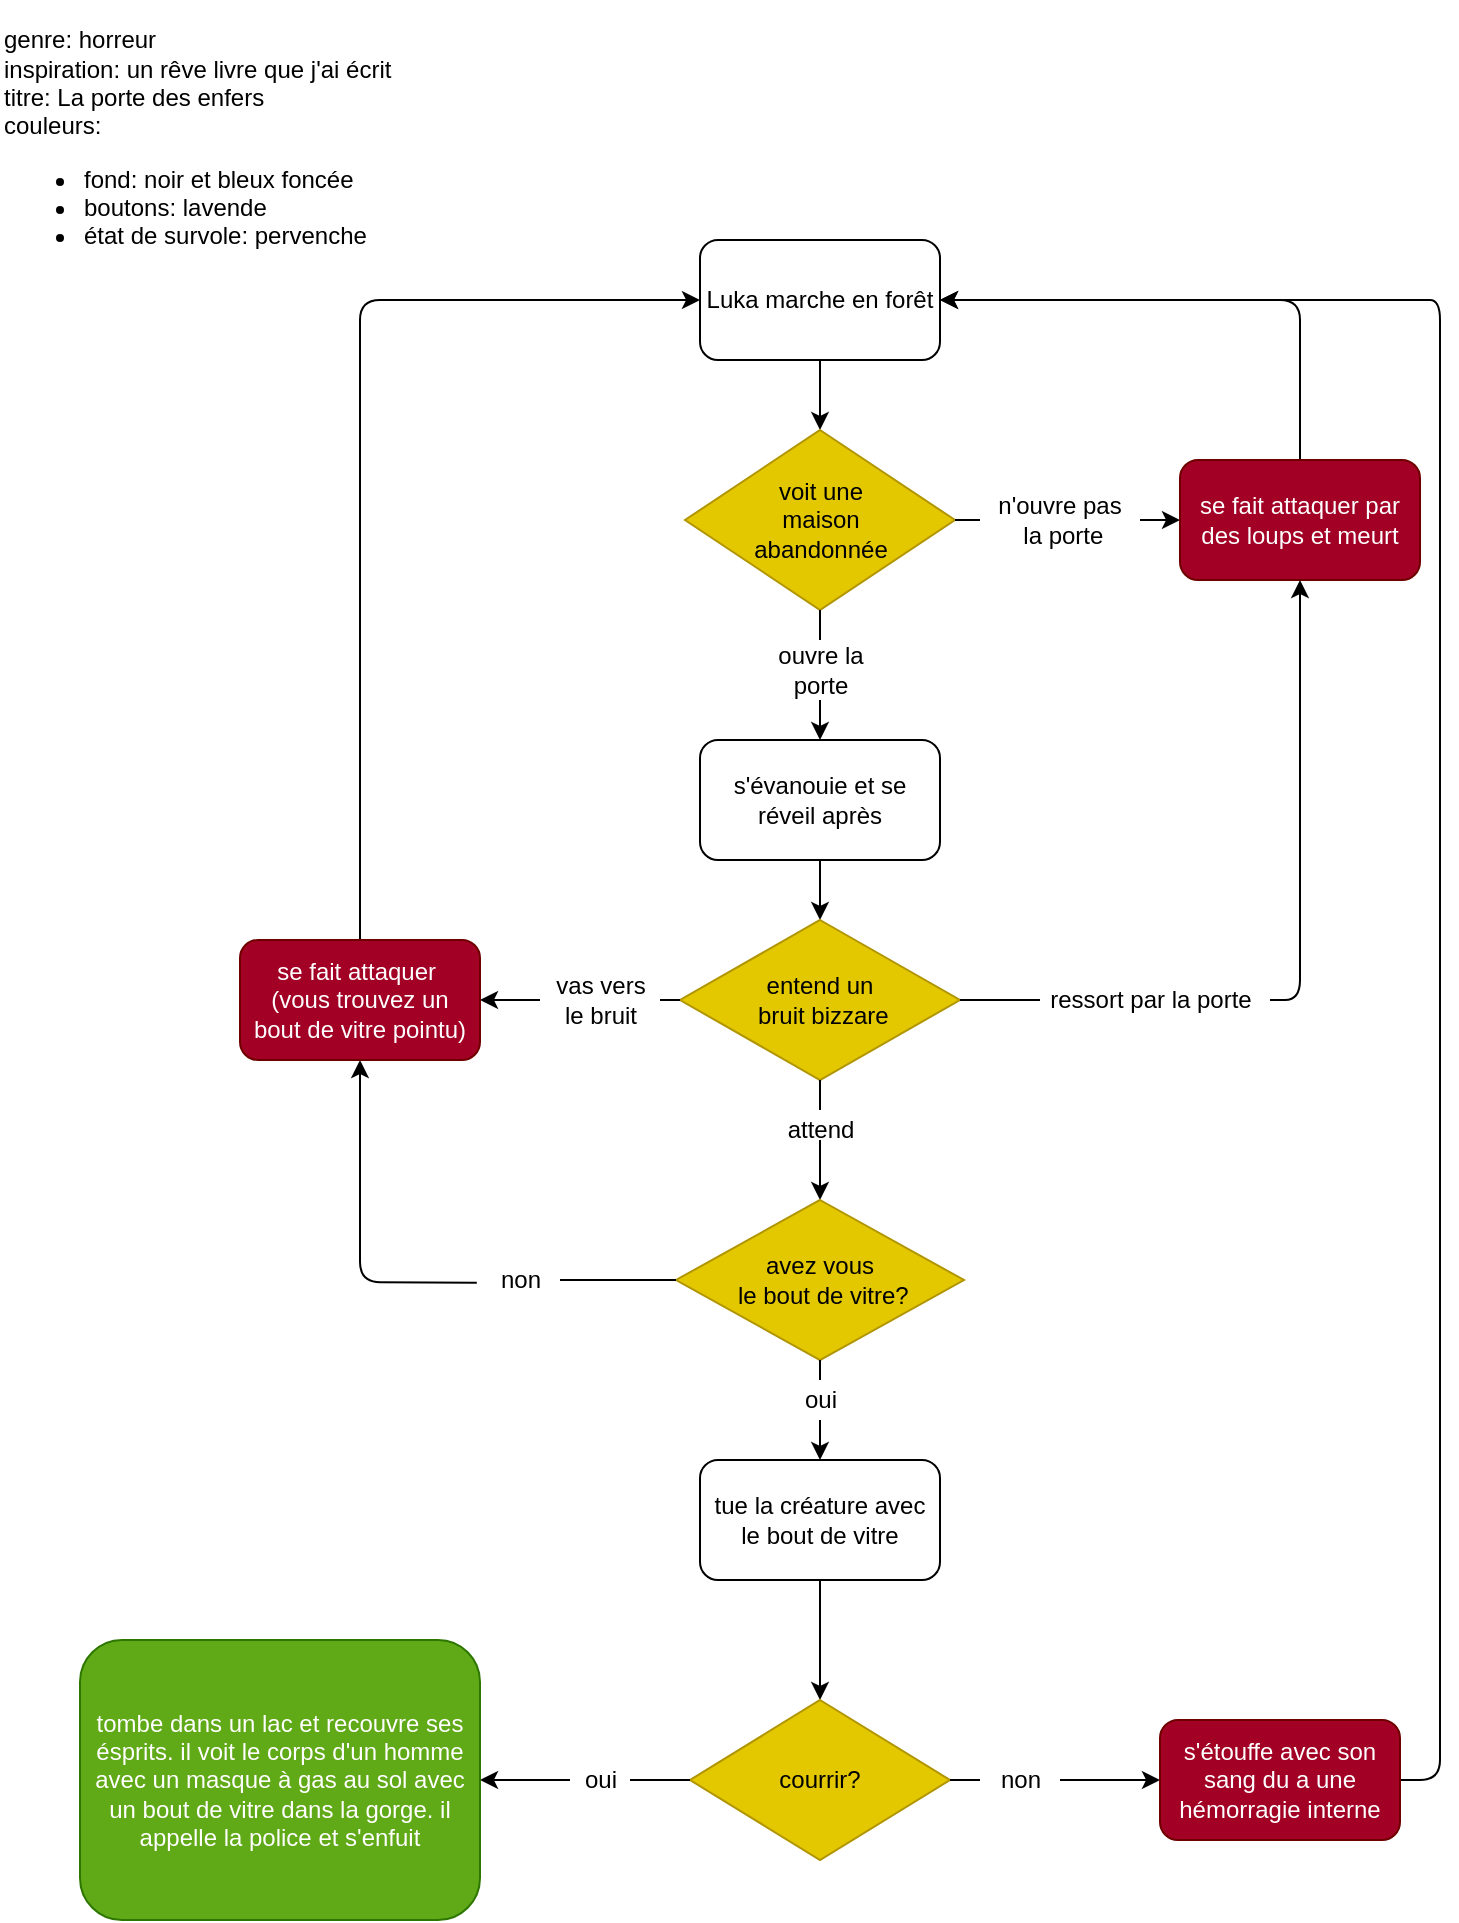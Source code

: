 <mxfile>
    <diagram id="1QOdniCwEnp5qf4Di7o-" name="Page-1">
        <mxGraphModel dx="1631" dy="1260" grid="1" gridSize="10" guides="1" tooltips="1" connect="1" arrows="1" fold="1" page="1" pageScale="1" pageWidth="827" pageHeight="1169" background="#fff" math="0" shadow="0">
            <root>
                <mxCell id="0"/>
                <mxCell id="1" value="Arrière-plan" style="" parent="0"/>
                <mxCell id="2" value="genre: horreur&lt;br&gt;inspiration: un rêve livre que j'ai écrit&lt;br&gt;titre: La porte des enfers&lt;br&gt;couleurs:&amp;nbsp;&lt;br&gt;&lt;ul&gt;&lt;li&gt;fond: noir et bleux foncée&lt;/li&gt;&lt;li&gt;boutons: lavende&lt;/li&gt;&lt;li&gt;état de survole: pervenche&lt;/li&gt;&lt;/ul&gt;" style="text;html=1;align=left;verticalAlign=middle;resizable=0;points=[];autosize=1;strokeColor=none;fillColor=none;" parent="1" vertex="1">
                    <mxGeometry x="10" y="10" width="210" height="150" as="geometry"/>
                </mxCell>
                <mxCell id="13" style="edgeStyle=none;html=1;" parent="1" source="3" target="4" edge="1">
                    <mxGeometry relative="1" as="geometry"/>
                </mxCell>
                <mxCell id="3" value="Luka marche en forêt" style="rounded=1;whiteSpace=wrap;html=1;" parent="1" vertex="1">
                    <mxGeometry x="360" y="130" width="120" height="60" as="geometry"/>
                </mxCell>
                <mxCell id="6" style="edgeStyle=none;html=1;entryX=0;entryY=0.5;entryDx=0;entryDy=0;startArrow=none;" parent="1" source="7" target="5" edge="1">
                    <mxGeometry relative="1" as="geometry"/>
                </mxCell>
                <mxCell id="58" style="edgeStyle=none;html=1;startArrow=none;" parent="1" source="11" target="9" edge="1">
                    <mxGeometry relative="1" as="geometry"/>
                </mxCell>
                <mxCell id="4" value="voit une&lt;br&gt;maison&lt;br&gt;abandonnée" style="rhombus;whiteSpace=wrap;html=1;fillColor=#e3c800;fontColor=#000000;strokeColor=#B09500;" parent="1" vertex="1">
                    <mxGeometry x="352.5" y="225" width="135" height="90" as="geometry"/>
                </mxCell>
                <mxCell id="14" style="edgeStyle=none;html=1;entryX=1;entryY=0.5;entryDx=0;entryDy=0;" parent="1" source="5" target="3" edge="1">
                    <mxGeometry relative="1" as="geometry">
                        <Array as="points">
                            <mxPoint x="660" y="160"/>
                        </Array>
                    </mxGeometry>
                </mxCell>
                <mxCell id="5" value="se fait attaquer par des loups et meurt" style="rounded=1;whiteSpace=wrap;html=1;fillColor=#a20025;fontColor=#ffffff;strokeColor=#6F0000;" parent="1" vertex="1">
                    <mxGeometry x="600" y="240" width="120" height="60" as="geometry"/>
                </mxCell>
                <mxCell id="7" value="n'ouvre pas&lt;br&gt;&amp;nbsp;la porte" style="text;html=1;strokeColor=none;fillColor=none;align=center;verticalAlign=middle;whiteSpace=wrap;rounded=0;" parent="1" vertex="1">
                    <mxGeometry x="500" y="255" width="80" height="30" as="geometry"/>
                </mxCell>
                <mxCell id="8" value="" style="edgeStyle=none;html=1;entryX=0;entryY=0.5;entryDx=0;entryDy=0;endArrow=none;" parent="1" source="4" target="7" edge="1">
                    <mxGeometry relative="1" as="geometry">
                        <mxPoint x="475" y="270" as="sourcePoint"/>
                        <mxPoint x="600" y="270" as="targetPoint"/>
                    </mxGeometry>
                </mxCell>
                <mxCell id="17" style="edgeStyle=none;html=1;entryX=0.5;entryY=0;entryDx=0;entryDy=0;" parent="1" source="9" target="16" edge="1">
                    <mxGeometry relative="1" as="geometry"/>
                </mxCell>
                <mxCell id="9" value="s'évanouie et se réveil après" style="rounded=1;whiteSpace=wrap;html=1;" parent="1" vertex="1">
                    <mxGeometry x="360" y="380" width="120" height="60" as="geometry"/>
                </mxCell>
                <mxCell id="18" style="edgeStyle=none;html=1;entryX=0.5;entryY=1;entryDx=0;entryDy=0;startArrow=none;" parent="1" source="19" target="5" edge="1">
                    <mxGeometry relative="1" as="geometry">
                        <Array as="points">
                            <mxPoint x="660" y="510"/>
                        </Array>
                    </mxGeometry>
                </mxCell>
                <mxCell id="23" style="edgeStyle=none;html=1;entryX=1;entryY=0.5;entryDx=0;entryDy=0;startArrow=none;" parent="1" source="24" target="22" edge="1">
                    <mxGeometry relative="1" as="geometry"/>
                </mxCell>
                <mxCell id="16" value="entend un&lt;br&gt;&amp;nbsp;bruit bizzare" style="rhombus;whiteSpace=wrap;html=1;fillColor=#e3c800;fontColor=#000000;strokeColor=#B09500;" parent="1" vertex="1">
                    <mxGeometry x="350" y="470" width="140" height="80" as="geometry"/>
                </mxCell>
                <mxCell id="19" value="ressort par la porte" style="text;html=1;align=center;verticalAlign=middle;resizable=0;points=[];autosize=1;strokeColor=none;fillColor=none;" parent="1" vertex="1">
                    <mxGeometry x="525" y="500" width="120" height="20" as="geometry"/>
                </mxCell>
                <mxCell id="21" value="" style="edgeStyle=none;html=1;endArrow=none;" parent="1" source="16" edge="1">
                    <mxGeometry relative="1" as="geometry">
                        <mxPoint x="490" y="510" as="sourcePoint"/>
                        <mxPoint x="530" y="510" as="targetPoint"/>
                        <Array as="points"/>
                    </mxGeometry>
                </mxCell>
                <mxCell id="26" style="edgeStyle=none;html=1;entryX=0;entryY=0.5;entryDx=0;entryDy=0;" parent="1" source="22" target="3" edge="1">
                    <mxGeometry relative="1" as="geometry">
                        <Array as="points">
                            <mxPoint x="190" y="160"/>
                        </Array>
                    </mxGeometry>
                </mxCell>
                <mxCell id="22" value="se fait attaquer&amp;nbsp;&lt;br&gt;(vous trouvez un &lt;br&gt;bout de vitre pointu)" style="rounded=1;whiteSpace=wrap;html=1;fillColor=#a20025;fontColor=#ffffff;strokeColor=#6F0000;" parent="1" vertex="1">
                    <mxGeometry x="130" y="480" width="120" height="60" as="geometry"/>
                </mxCell>
                <mxCell id="24" value="vas vers&lt;br&gt;le bruit" style="text;html=1;align=center;verticalAlign=middle;resizable=0;points=[];autosize=1;strokeColor=none;fillColor=none;" parent="1" vertex="1">
                    <mxGeometry x="280" y="495" width="60" height="30" as="geometry"/>
                </mxCell>
                <mxCell id="25" value="" style="edgeStyle=none;html=1;entryX=1;entryY=0.5;entryDx=0;entryDy=0;endArrow=none;" parent="1" source="16" target="24" edge="1">
                    <mxGeometry relative="1" as="geometry">
                        <mxPoint x="350" y="510" as="sourcePoint"/>
                        <mxPoint x="270" y="510" as="targetPoint"/>
                    </mxGeometry>
                </mxCell>
                <mxCell id="46" style="edgeStyle=none;html=1;entryX=0.5;entryY=0;entryDx=0;entryDy=0;" parent="1" source="27" target="43" edge="1">
                    <mxGeometry relative="1" as="geometry"/>
                </mxCell>
                <mxCell id="27" value="tue la créature avec le bout de vitre&lt;br&gt;" style="rounded=1;whiteSpace=wrap;html=1;" parent="1" vertex="1">
                    <mxGeometry x="360" y="740" width="120" height="60" as="geometry"/>
                </mxCell>
                <mxCell id="32" style="edgeStyle=none;html=1;entryX=0.5;entryY=0;entryDx=0;entryDy=0;" parent="1" source="29" target="31" edge="1">
                    <mxGeometry relative="1" as="geometry"/>
                </mxCell>
                <mxCell id="30" value="" style="edgeStyle=none;html=1;endArrow=none;startArrow=none;" parent="1" source="29" edge="1">
                    <mxGeometry relative="1" as="geometry">
                        <mxPoint x="420" y="550" as="sourcePoint"/>
                        <mxPoint x="420" y="580" as="targetPoint"/>
                    </mxGeometry>
                </mxCell>
                <mxCell id="33" style="edgeStyle=none;html=1;entryX=0.5;entryY=0;entryDx=0;entryDy=0;startArrow=none;" parent="1" source="34" target="27" edge="1">
                    <mxGeometry relative="1" as="geometry"/>
                </mxCell>
                <mxCell id="37" style="edgeStyle=none;html=1;entryX=0.5;entryY=1;entryDx=0;entryDy=0;startArrow=none;exitX=-0.04;exitY=0.57;exitDx=0;exitDy=0;exitPerimeter=0;" parent="1" source="38" target="22" edge="1">
                    <mxGeometry relative="1" as="geometry">
                        <mxPoint x="180" y="650" as="sourcePoint"/>
                        <Array as="points">
                            <mxPoint x="190" y="651"/>
                        </Array>
                    </mxGeometry>
                </mxCell>
                <mxCell id="31" value="avez vous&lt;br&gt;&amp;nbsp;le bout de vitre?" style="rhombus;whiteSpace=wrap;html=1;fillColor=#e3c800;fontColor=#000000;strokeColor=#B09500;" parent="1" vertex="1">
                    <mxGeometry x="348" y="610" width="144" height="80" as="geometry"/>
                </mxCell>
                <mxCell id="34" value="oui" style="text;html=1;align=center;verticalAlign=middle;resizable=0;points=[];autosize=1;strokeColor=none;fillColor=none;" parent="1" vertex="1">
                    <mxGeometry x="405" y="700" width="30" height="20" as="geometry"/>
                </mxCell>
                <mxCell id="35" value="" style="edgeStyle=none;html=1;entryX=0.5;entryY=0;entryDx=0;entryDy=0;endArrow=none;" parent="1" source="31" target="34" edge="1">
                    <mxGeometry relative="1" as="geometry">
                        <mxPoint x="420" y="690" as="sourcePoint"/>
                        <mxPoint x="420" y="740" as="targetPoint"/>
                    </mxGeometry>
                </mxCell>
                <mxCell id="38" value="non" style="text;html=1;align=center;verticalAlign=middle;resizable=0;points=[];autosize=1;strokeColor=none;fillColor=none;" parent="1" vertex="1">
                    <mxGeometry x="250" y="640" width="40" height="20" as="geometry"/>
                </mxCell>
                <mxCell id="41" value="" style="edgeStyle=none;html=1;endArrow=none;" parent="1" source="31" edge="1">
                    <mxGeometry relative="1" as="geometry">
                        <mxPoint x="348" y="650" as="sourcePoint"/>
                        <mxPoint x="290" y="650" as="targetPoint"/>
                        <Array as="points"/>
                    </mxGeometry>
                </mxCell>
                <mxCell id="29" value="attend" style="text;html=1;align=center;verticalAlign=middle;resizable=0;points=[];autosize=1;strokeColor=none;fillColor=none;" parent="1" vertex="1">
                    <mxGeometry x="395" y="565" width="50" height="20" as="geometry"/>
                </mxCell>
                <mxCell id="42" value="" style="edgeStyle=none;html=1;endArrow=none;" parent="1" source="16" target="29" edge="1">
                    <mxGeometry relative="1" as="geometry">
                        <mxPoint x="420" y="550" as="sourcePoint"/>
                        <mxPoint x="420" y="580" as="targetPoint"/>
                    </mxGeometry>
                </mxCell>
                <mxCell id="49" style="edgeStyle=none;html=1;startArrow=none;" parent="1" source="50" target="48" edge="1">
                    <mxGeometry relative="1" as="geometry"/>
                </mxCell>
                <mxCell id="55" style="edgeStyle=none;html=1;startArrow=none;" parent="1" source="56" target="54" edge="1">
                    <mxGeometry relative="1" as="geometry"/>
                </mxCell>
                <mxCell id="43" value="courrir?" style="rhombus;whiteSpace=wrap;html=1;fillColor=#e3c800;fontColor=#000000;strokeColor=#B09500;" parent="1" vertex="1">
                    <mxGeometry x="355" y="860" width="130" height="80" as="geometry"/>
                </mxCell>
                <mxCell id="53" style="edgeStyle=none;html=1;entryX=1;entryY=0.5;entryDx=0;entryDy=0;" parent="1" source="48" target="3" edge="1">
                    <mxGeometry relative="1" as="geometry">
                        <Array as="points">
                            <mxPoint x="730" y="900"/>
                            <mxPoint x="730" y="160"/>
                            <mxPoint x="720" y="160"/>
                        </Array>
                    </mxGeometry>
                </mxCell>
                <mxCell id="48" value="&lt;div&gt;&lt;span&gt;s'étouffe avec son sang du a une hémorragie&lt;/span&gt;&lt;span&gt;&amp;nbsp;interne&lt;/span&gt;&lt;/div&gt;" style="rounded=1;whiteSpace=wrap;html=1;align=center;fillColor=#a20025;fontColor=#ffffff;strokeColor=#6F0000;" parent="1" vertex="1">
                    <mxGeometry x="590" y="870" width="120" height="60" as="geometry"/>
                </mxCell>
                <mxCell id="50" value="non" style="text;html=1;align=center;verticalAlign=middle;resizable=0;points=[];autosize=1;strokeColor=none;fillColor=none;" parent="1" vertex="1">
                    <mxGeometry x="500" y="890" width="40" height="20" as="geometry"/>
                </mxCell>
                <mxCell id="51" value="" style="edgeStyle=none;html=1;endArrow=none;" parent="1" source="43" target="50" edge="1">
                    <mxGeometry relative="1" as="geometry">
                        <mxPoint x="485" y="900" as="sourcePoint"/>
                        <mxPoint x="570" y="900" as="targetPoint"/>
                    </mxGeometry>
                </mxCell>
                <mxCell id="54" value="tombe dans un lac et recouvre ses ésprits. il voit le corps d'un homme avec un masque à gas au sol avec un bout de vitre dans la gorge. il appelle la police et s'enfuit" style="rounded=1;whiteSpace=wrap;html=1;fillColor=#60a917;fontColor=#ffffff;strokeColor=#2D7600;" parent="1" vertex="1">
                    <mxGeometry x="50" y="830" width="200" height="140" as="geometry"/>
                </mxCell>
                <mxCell id="56" value="oui" style="text;html=1;align=center;verticalAlign=middle;resizable=0;points=[];autosize=1;strokeColor=none;fillColor=none;" parent="1" vertex="1">
                    <mxGeometry x="295" y="890" width="30" height="20" as="geometry"/>
                </mxCell>
                <mxCell id="57" value="" style="edgeStyle=none;html=1;endArrow=none;" parent="1" source="43" target="56" edge="1">
                    <mxGeometry relative="1" as="geometry">
                        <mxPoint x="355" y="900" as="sourcePoint"/>
                        <mxPoint x="260" y="900" as="targetPoint"/>
                    </mxGeometry>
                </mxCell>
                <mxCell id="11" value="ouvre la &lt;br&gt;porte" style="text;html=1;align=center;verticalAlign=middle;resizable=0;points=[];autosize=1;strokeColor=none;fillColor=none;" parent="1" vertex="1">
                    <mxGeometry x="390" y="330" width="60" height="30" as="geometry"/>
                </mxCell>
                <mxCell id="59" value="" style="edgeStyle=none;html=1;endArrow=none;" parent="1" source="4" target="11" edge="1">
                    <mxGeometry relative="1" as="geometry">
                        <mxPoint x="420" y="315" as="sourcePoint"/>
                        <mxPoint x="420" y="380" as="targetPoint"/>
                    </mxGeometry>
                </mxCell>
            </root>
        </mxGraphModel>
    </diagram>
</mxfile>